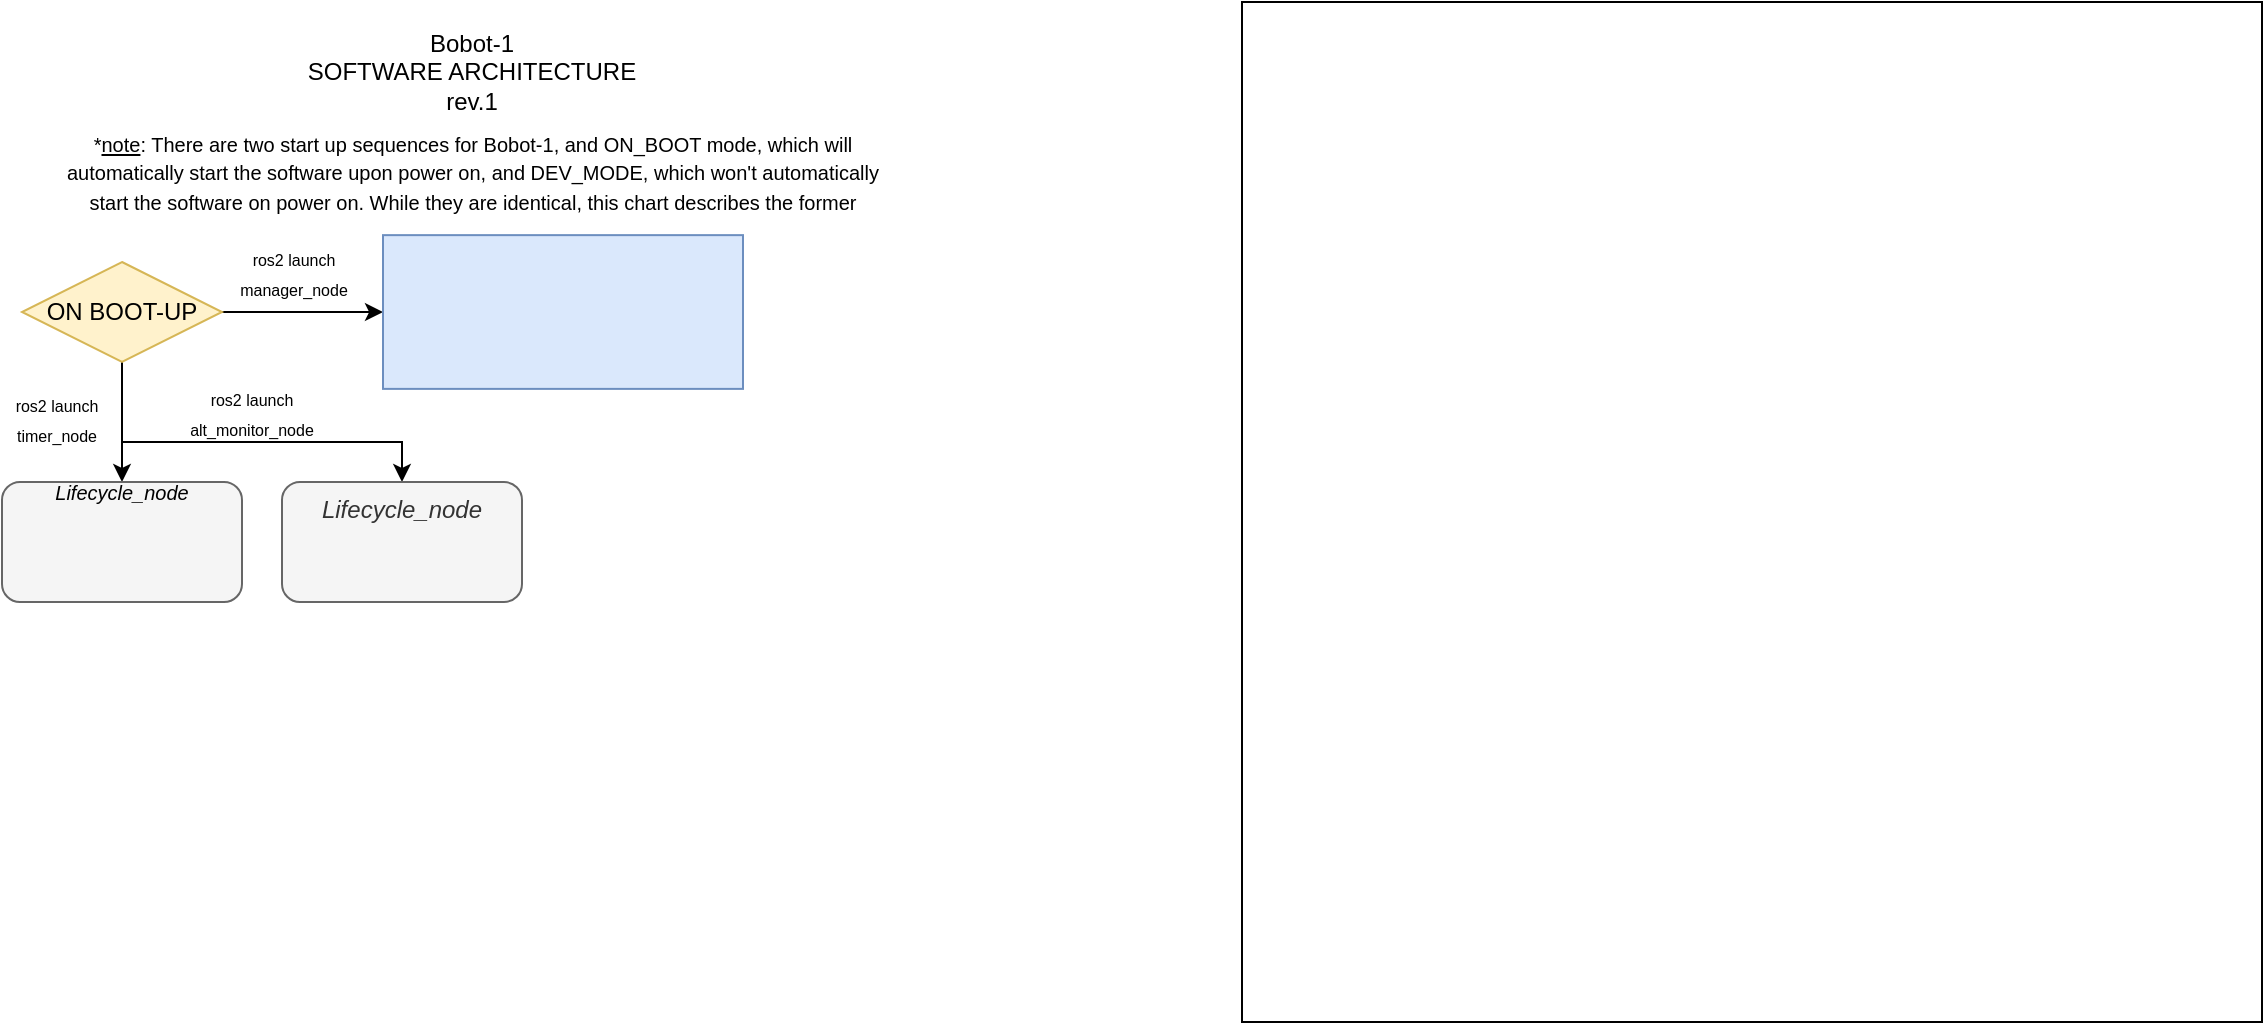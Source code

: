 <mxfile version="22.0.4" type="device">
  <diagram name="Page-1" id="tYbwNAo_b-sIVdlNEphK">
    <mxGraphModel dx="530" dy="275" grid="1" gridSize="10" guides="1" tooltips="1" connect="1" arrows="1" fold="1" page="1" pageScale="1" pageWidth="850" pageHeight="1100" math="0" shadow="0">
      <root>
        <mxCell id="0" />
        <mxCell id="1" parent="0" />
        <mxCell id="4qtm8_j8A-9qr2PiBOD8-1" value="" style="whiteSpace=wrap;html=1;aspect=fixed;" vertex="1" parent="1">
          <mxGeometry x="810" y="140" width="510" height="510" as="geometry" />
        </mxCell>
        <mxCell id="4qtm8_j8A-9qr2PiBOD8-2" value="Bobot-1 &lt;br&gt;SOFTWARE ARCHITECTURE&lt;br&gt;rev.1" style="text;html=1;strokeColor=none;fillColor=none;align=center;verticalAlign=middle;whiteSpace=wrap;rounded=0;" vertex="1" parent="1">
          <mxGeometry x="325" y="160" width="200" height="30" as="geometry" />
        </mxCell>
        <mxCell id="4qtm8_j8A-9qr2PiBOD8-5" value="&lt;font style=&quot;font-size: 10px;&quot;&gt;*&lt;u&gt;note&lt;/u&gt;: There are two start up sequences for Bobot-1, and ON_BOOT mode, which will automatically start the software upon power on, and DEV_MODE, which won&#39;t automatically start the software on power on. While they are identical, this chart describes the former&lt;/font&gt;" style="text;html=1;strokeColor=none;fillColor=none;align=center;verticalAlign=middle;whiteSpace=wrap;rounded=0;" vertex="1" parent="1">
          <mxGeometry x="213" y="210" width="425" height="30" as="geometry" />
        </mxCell>
        <mxCell id="4qtm8_j8A-9qr2PiBOD8-8" style="edgeStyle=orthogonalEdgeStyle;rounded=0;orthogonalLoop=1;jettySize=auto;html=1;" edge="1" parent="1" source="4qtm8_j8A-9qr2PiBOD8-6" target="4qtm8_j8A-9qr2PiBOD8-7">
          <mxGeometry relative="1" as="geometry" />
        </mxCell>
        <mxCell id="4qtm8_j8A-9qr2PiBOD8-12" style="edgeStyle=orthogonalEdgeStyle;rounded=0;orthogonalLoop=1;jettySize=auto;html=1;exitX=0.5;exitY=1;exitDx=0;exitDy=0;entryX=0.5;entryY=0;entryDx=0;entryDy=0;" edge="1" parent="1" source="4qtm8_j8A-9qr2PiBOD8-6" target="4qtm8_j8A-9qr2PiBOD8-11">
          <mxGeometry relative="1" as="geometry" />
        </mxCell>
        <mxCell id="4qtm8_j8A-9qr2PiBOD8-15" style="edgeStyle=orthogonalEdgeStyle;rounded=0;orthogonalLoop=1;jettySize=auto;html=1;exitX=0.5;exitY=1;exitDx=0;exitDy=0;entryX=0.5;entryY=0;entryDx=0;entryDy=0;" edge="1" parent="1" source="4qtm8_j8A-9qr2PiBOD8-6" target="4qtm8_j8A-9qr2PiBOD8-14">
          <mxGeometry relative="1" as="geometry">
            <Array as="points">
              <mxPoint x="250" y="360" />
              <mxPoint x="390" y="360" />
            </Array>
          </mxGeometry>
        </mxCell>
        <mxCell id="4qtm8_j8A-9qr2PiBOD8-6" value="ON BOOT-UP" style="rhombus;whiteSpace=wrap;html=1;fillColor=#fff2cc;strokeColor=#d6b656;" vertex="1" parent="1">
          <mxGeometry x="200" y="270" width="100" height="50" as="geometry" />
        </mxCell>
        <mxCell id="4qtm8_j8A-9qr2PiBOD8-7" value="" style="rounded=0;whiteSpace=wrap;html=1;fillColor=#dae8fc;strokeColor=#6c8ebf;" vertex="1" parent="1">
          <mxGeometry x="380.5" y="256.57" width="180" height="76.87" as="geometry" />
        </mxCell>
        <mxCell id="4qtm8_j8A-9qr2PiBOD8-9" value="&lt;font style=&quot;font-size: 8px;&quot;&gt;ros2 launch manager_node&lt;/font&gt;" style="text;html=1;strokeColor=none;fillColor=none;align=center;verticalAlign=middle;whiteSpace=wrap;rounded=0;" vertex="1" parent="1">
          <mxGeometry x="290.5" y="260" width="90" height="30" as="geometry" />
        </mxCell>
        <mxCell id="4qtm8_j8A-9qr2PiBOD8-11" value="&lt;i style=&quot;font-size: 8px;&quot;&gt;&lt;br&gt;&lt;/i&gt;" style="rounded=1;whiteSpace=wrap;html=1;fillColor=#f5f5f5;fontColor=#333333;strokeColor=#666666;horizontal=1;verticalAlign=top;" vertex="1" parent="1">
          <mxGeometry x="190" y="380" width="120" height="60" as="geometry" />
        </mxCell>
        <mxCell id="4qtm8_j8A-9qr2PiBOD8-13" value="&lt;font style=&quot;font-size: 8px;&quot;&gt;ros2 launch timer_node&lt;/font&gt;" style="text;html=1;strokeColor=none;fillColor=none;align=center;verticalAlign=middle;whiteSpace=wrap;rounded=0;" vertex="1" parent="1">
          <mxGeometry x="190" y="333.44" width="55" height="30" as="geometry" />
        </mxCell>
        <mxCell id="4qtm8_j8A-9qr2PiBOD8-14" value="Lifecycle_node&lt;br&gt;" style="rounded=1;whiteSpace=wrap;html=1;fillColor=#f5f5f5;fontColor=#333333;strokeColor=#666666;verticalAlign=top;fontStyle=2" vertex="1" parent="1">
          <mxGeometry x="330" y="380" width="120" height="60" as="geometry" />
        </mxCell>
        <mxCell id="4qtm8_j8A-9qr2PiBOD8-16" value="&lt;font style=&quot;font-size: 8px;&quot;&gt;ros2 launch alt_monitor_node&lt;/font&gt;" style="text;html=1;strokeColor=none;fillColor=none;align=center;verticalAlign=middle;whiteSpace=wrap;rounded=0;" vertex="1" parent="1">
          <mxGeometry x="270" y="330" width="90" height="30" as="geometry" />
        </mxCell>
        <mxCell id="4qtm8_j8A-9qr2PiBOD8-17" value="&lt;i&gt;&lt;font style=&quot;font-size: 10px;&quot;&gt;Lifecycle_node&lt;/font&gt;&lt;/i&gt;" style="text;html=1;strokeColor=none;fillColor=none;align=center;verticalAlign=middle;whiteSpace=wrap;rounded=0;" vertex="1" parent="1">
          <mxGeometry x="220" y="370" width="60" height="30" as="geometry" />
        </mxCell>
      </root>
    </mxGraphModel>
  </diagram>
</mxfile>
